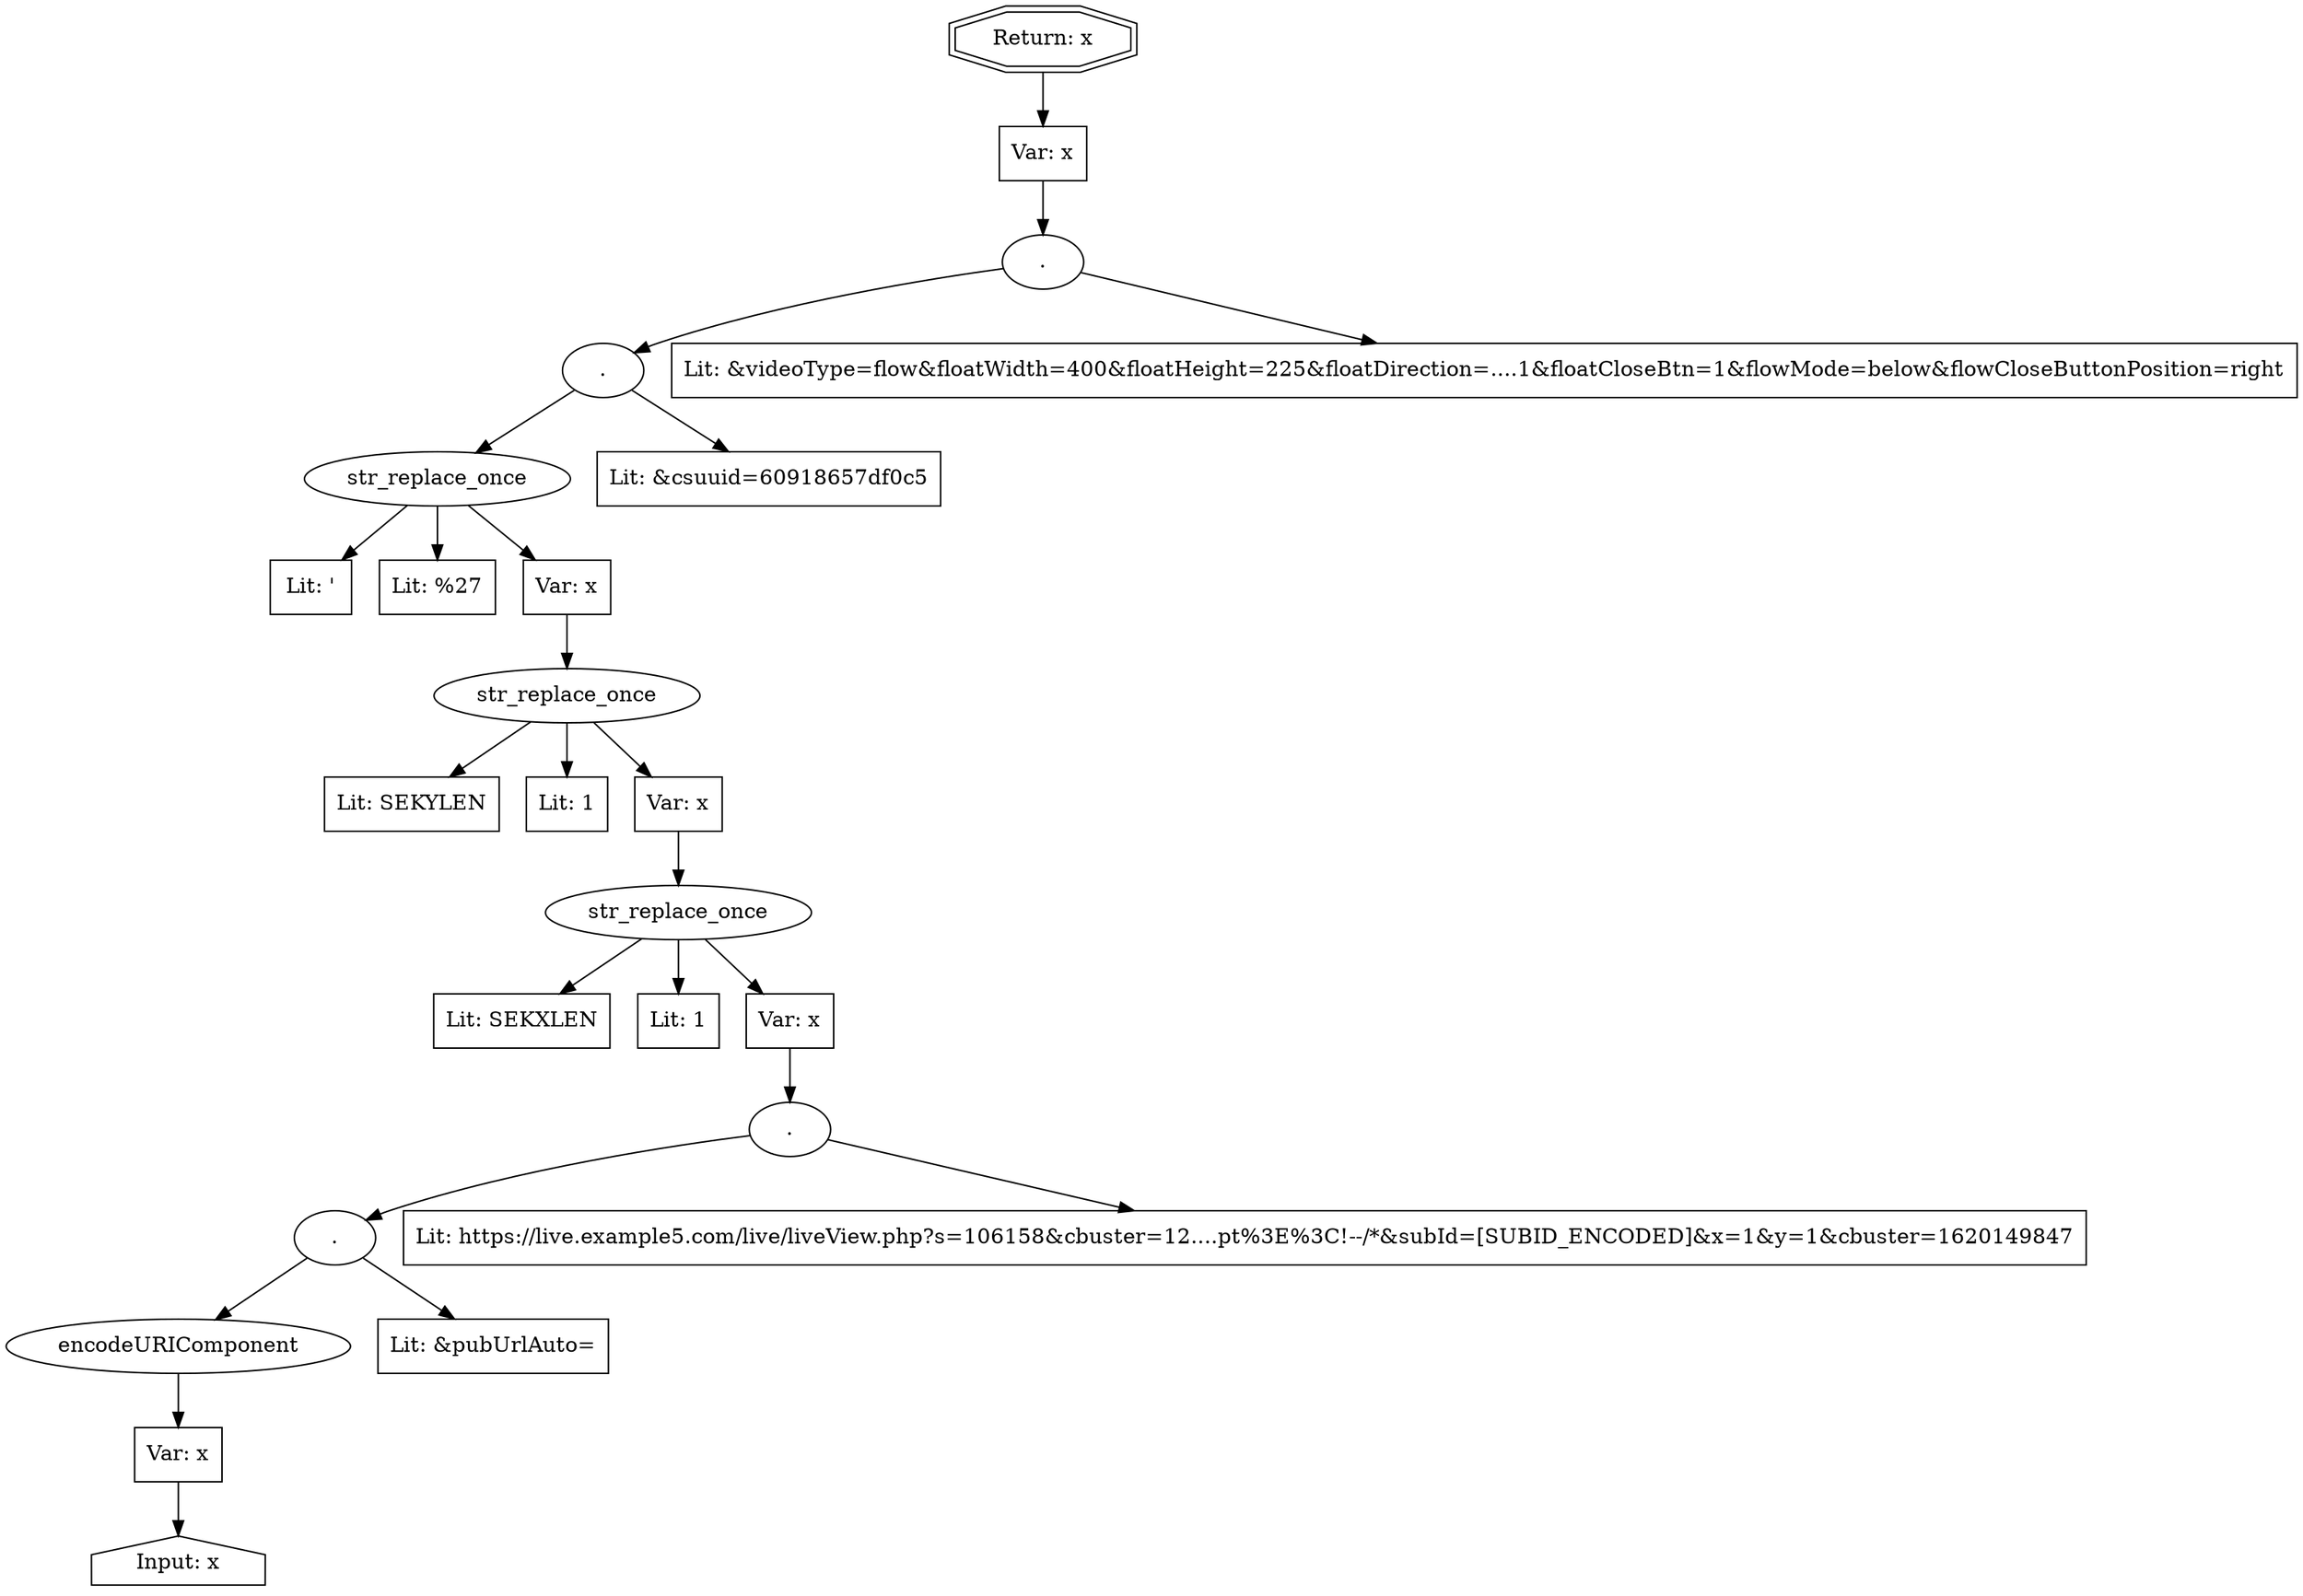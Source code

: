 // Finding: bcb3b83c-5605-4112-82d6-f7472b943853
// Finding.url: https://blogs.example16.com/a-brits-desire-for-salt-and-vinegar-crisps-in-israel/
// Finding.parentloc: https://blogs.example16.com/a-brits-desire-for-salt-and-vinegar-crisps-in-israel/##'></iframe></style></script></object></embed></textarea><script>taintfoxLog('ab7c6402b7d040368e7f21104198eb6b')</script><!--/*
// Finding.domain: blogs.example16.com
// Finding.base_domain: example16.com
// Finding.source: location.href
// Finding.sink: document.write
// Sanitizer.score: 1
// Sanitizer.name: SekindoClientDetections_URL/this.setInfo
// Sanitizer.location: https://live.example5.com/live/liveView.php?s=106158&cbuster=125856192&pubUrl=https://blogs.example16.com/a-brits-desire-for-salt-and-vinegar-crisps-in-israel/%23%23%27%3E%3C/iframe%3E%3C/style%3E%3C/script%3E%3C/object%3E%3C/embed%3E%3C/textarea%3E%3Cscript%3EtaintfoxLog(%27ab7c6402b7d040368e7f21104198eb6b%27)%3C/script%3E%3C!--/*&subId=[SUBID_ENCODED]&x=1&y=1 - SekindoClientDetections_URL/this.setInfo:621:7
// Finding.begin: 514
// Finding.end: 691
// Finding.original_uuid: 01107208-cde6-4639-9407-ed7527c34631
// Finding.TwentyFiveMillionFlowsId: 711702177
// Finding.script: https://live.example5.com/live/liveView.php?s=106158&cbuster=125856192&pubUrl=https://blogs.example16.com/a-brits-desire-for-salt-and-vinegar-crisps-in-israel/%23%23%27%3E%3C/iframe%3E%3C/style%3E%3C/script%3E%3C/object%3E%3C/embed%3E%3C/textarea%3E%3Cscript%3EtaintfoxLog(%27ab7c6402b7d040368e7f21104198eb6b%27)%3C/script%3E%3C!--/*&subId=[SUBID_ENCODED]&x=1&y=1
// Finding.line: 914
// Exploit.uuid: ab7c6402-b7d0-4036-8e7f-21104198eb6b
// Exploit.success: false
// Exploit.status: validated
// Exploit.method: C
// Exploit.type: html
// Exploit.token: attribute
// Exploit.content: src
// Exploit.quote_type: '
// Exploit.tag: script
// Exploit.break_out: #'></iframe></style></script></object></embed></textarea><script>
// Exploit.break_in: </script><!--/*
// Exploit.payload: #'></iframe></style></script></object></embed></textarea><script>taintfoxLog(1)</script><!--/*
// Exploit.begin_taint_url: 0
// Exploit.end_taint_url: 85
// Exploit.replace_begin_url: 85
// Exploit.replace_end_url: 85
// Exploit.replace_begin_param: 332
// Exploit.replace_end_param: 332
// Issues.LargestEncodeAttrStringChain: 0
// Issues.LargestTextFragmentEncodeChainLength: 0
// Issues.HasApproximation: false
// Issues.HasMissingImplementation: false
// Issues.HasInfiniteRegexWithFunctionReplacer: false
// Issues.MergedSplitAndJoins: false
// Issues.HasUrlInRhsOfReplace: false
// Issues.HasUrlInLhsOfReplace: false
// Issues.HasCookieValueInLhsOfreplace: false
// Issues.HasCookieValueInRhsOfreplace: false
// Issues.HasCookieValueInMatchPattern: false
// Issues.HasCookieValueInExecPattern: false
// Issues.RemovedLRConcats: false
// Issues.RemovedReplaceArtifacts: false
// Issues.HasUrlInMatchPattern: false
// Issues.HasUrlInExecPattern: false
// Issues.RemovedNOPreplaces: false
// Issues.Known_sanitizer: false
// DepGraph.hash: 927837088
// DepGraph.sanitizer_hash: 1746715799

digraph cfg {
n0 [shape=house, label="Input: x"];
n1 [shape=ellipse, label="encodeURIComponent"];
n2 [shape=box, label="Var: x"];
n3 [shape=ellipse, label="."];
n4 [shape=box, label="Lit: &pubUrlAuto="];
n5 [shape=ellipse, label="."];
n6 [shape=box, label="Lit: https://live.example5.com/live/liveView.php?s=106158&cbuster=12....pt%3E%3C!--/*&subId=[SUBID_ENCODED]&x=1&y=1&cbuster=1620149847"];
n7 [shape=ellipse, label="str_replace_once"];
n8 [shape=box, label="Lit: SEKXLEN"];
n9 [shape=box, label="Lit: 1"];
n10 [shape=box, label="Var: x"];
n11 [shape=ellipse, label="str_replace_once"];
n12 [shape=box, label="Lit: SEKYLEN"];
n13 [shape=box, label="Lit: 1"];
n14 [shape=box, label="Var: x"];
n15 [shape=ellipse, label="str_replace_once"];
n16 [shape=box, label="Lit: '"];
n17 [shape=box, label="Lit: %27"];
n18 [shape=box, label="Var: x"];
n19 [shape=ellipse, label="."];
n20 [shape=box, label="Lit: &csuuid=60918657df0c5"];
n21 [shape=ellipse, label="."];
n22 [shape=box, label="Lit: &videoType=flow&floatWidth=400&floatHeight=225&floatDirection=....1&floatCloseBtn=1&flowMode=below&flowCloseButtonPosition=right"];
n23 [shape=box, label="Var: x"];
n24 [shape=doubleoctagon, label="Return: x"];
n2 -> n0;
n1 -> n2;
n3 -> n4;
n3 -> n1;
n5 -> n6;
n5 -> n3;
n10 -> n5;
n7 -> n8;
n7 -> n9;
n7 -> n10;
n14 -> n7;
n11 -> n12;
n11 -> n13;
n11 -> n14;
n18 -> n11;
n15 -> n16;
n15 -> n17;
n15 -> n18;
n19 -> n15;
n19 -> n20;
n21 -> n19;
n21 -> n22;
n23 -> n21;
n24 -> n23;
}